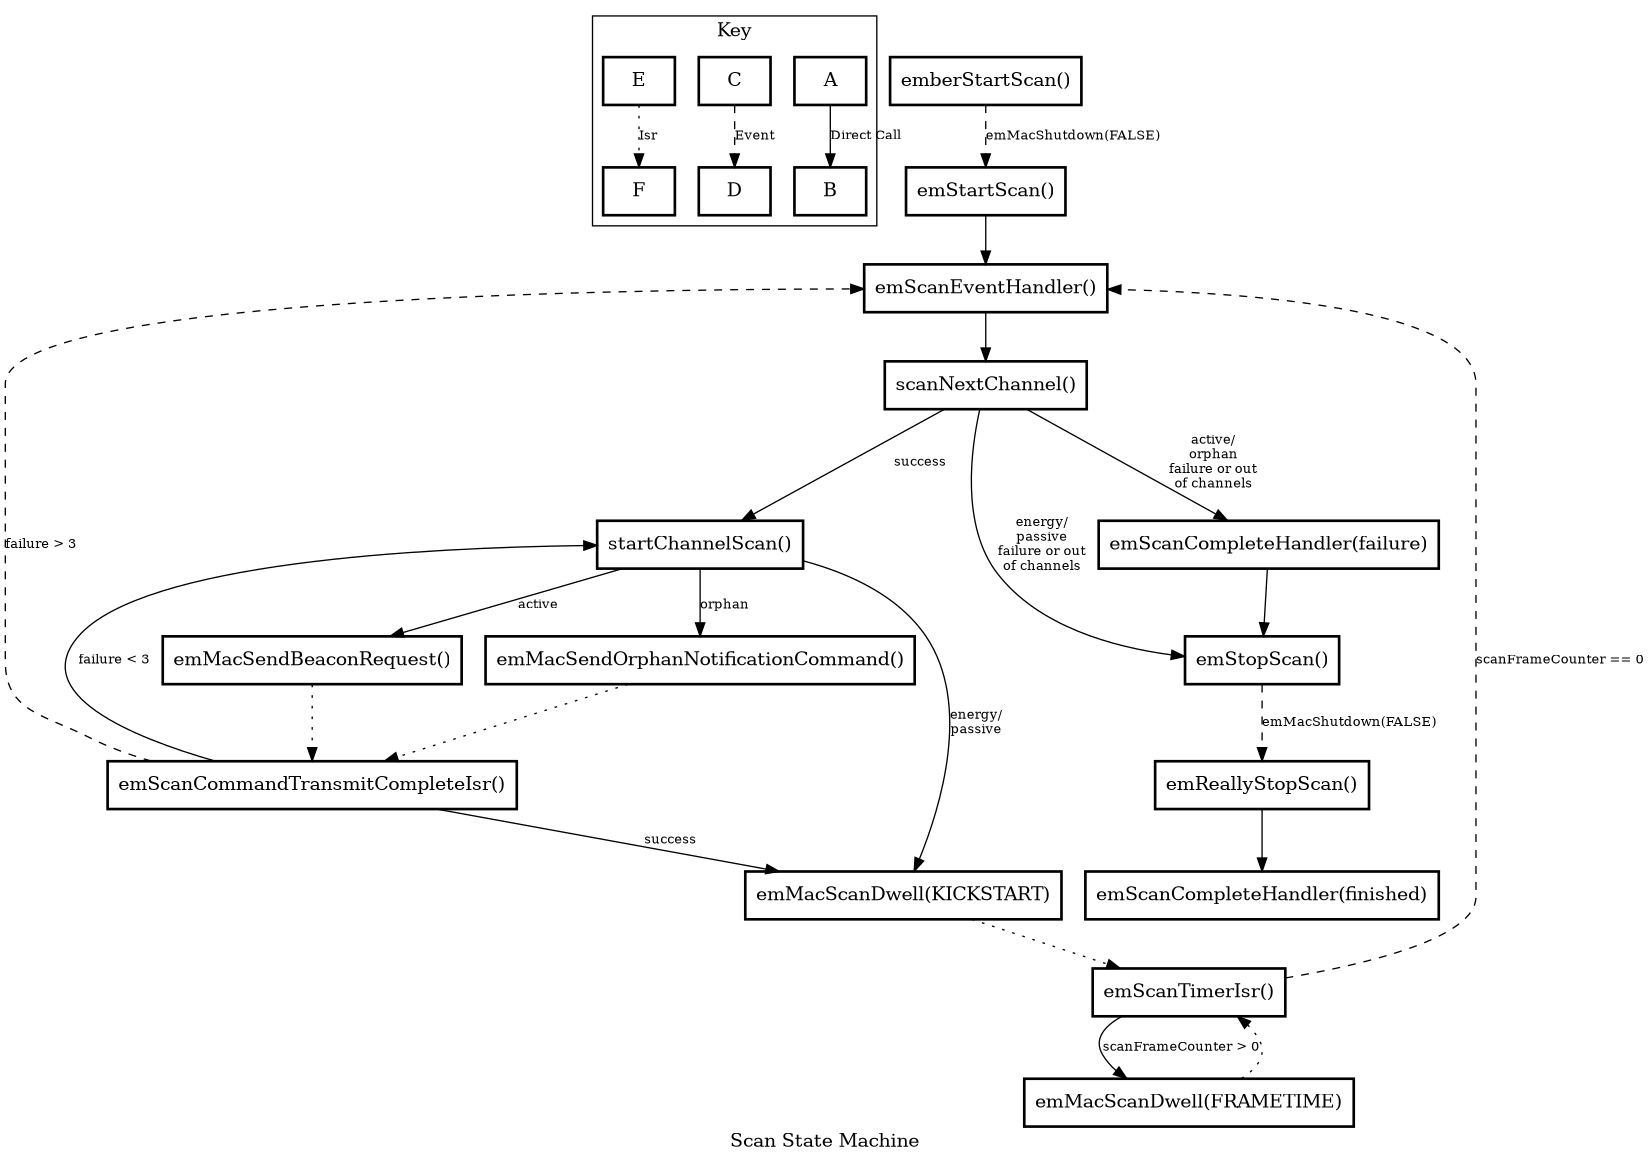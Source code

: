 // This diagram shows the flow of how scans are processed in the mac
// The picture of the state machine is generated with the freely available program
//  dot, part of GraphViz
// get it here: http://www.graphviz.org/

digraph scan {
  label = "Scan State Machine"; 
  size="11,8.5";
	node [shape=box, style=bold];
	edge [fontsize="10.00", labelfontsize="10.00", labeldistance="3.0"];

  subgraph clusterkey {
    label="Key";
    style=solid;
    A -> B 
      [label="Direct Call", 
      style=solid];
    C -> D
      [label="Event", 
      style=dashed];
    E -> F
      [label="Isr", 
      style=dotted];      
  }
  

  emberStartScan      [label="emberStartScan()"];
  emStartScan         [label="emStartScan()"];
  scanHandler         [label="emScanEventHandler()"];
  nextChannel         [label="scanNextChannel()"];
  startChannel        [label="startChannelScan()"];
  scanHandlerFail     [label="emScanCompleteHandler(failure)"];
  scanHandlerDone     [label="emScanCompleteHandler(finished)"];
  sendBeacon          [label="emMacSendBeaconRequest()"];
  sendOrphan          [label="emMacSendOrphanNotificationCommand()"];
  xmitIsr             [label="emScanCommandTransmitCompleteIsr()"];
  kickstartDwell      [label="emMacScanDwell(KICKSTART)"];
  frameDwell          [label="emMacScanDwell(FRAMETIME)"];
  timerIsr            [label="emScanTimerIsr()"];
  stopScan            [label="emStopScan()"];
  reallyStopScan      [label="emReallyStopScan()"];

  emberStartScan -> emStartScan
    [label="emMacShutdown(FALSE)",
     style=dashed];
  emStartScan -> scanHandler;
  scanHandler -> nextChannel;

  nextChannel -> startChannel 
    [label="success"];
  nextChannel -> scanHandlerFail 
    [label="active/\norphan\nfailure or out\nof channels"];
  nextChannel -> stopScan 
    [label="energy/\npassive\nfailure or out\nof channels"];       

  scanHandlerFail -> stopScan;
  stopScan -> reallyStopScan
    [label="emMacShutdown(FALSE)",
     style=dashed];
  reallyStopScan -> scanHandlerDone;
  
  
  startChannel    -> sendBeacon 
    [label = "active"];
  startChannel    -> sendOrphan
    [label = "orphan"];
  startChannel    -> kickstartDwell 
    [label = "energy/\npassive" ];

  sendBeacon -> xmitIsr 
    [style = "dotted"];
  sendOrphan -> xmitIsr 
    [style = "dotted"];
  xmitIsr -> kickstartDwell 
    [label = "success"];
  xmitIsr -> startChannel 
    [label = "failure < 3"];
  xmitIsr -> scanHandler 
    [label = "failure > 3", 
     style = "dashed"];

  kickstartDwell -> timerIsr 
    [style = "dotted"];
  timerIsr -> scanHandler 
    [label = "scanFrameCounter == 0", 
     style = "dashed"];
  timerIsr -> frameDwell 
    [label = "scanFrameCounter > 0"];
  frameDwell -> timerIsr 
    [style = "dotted"];
  


}